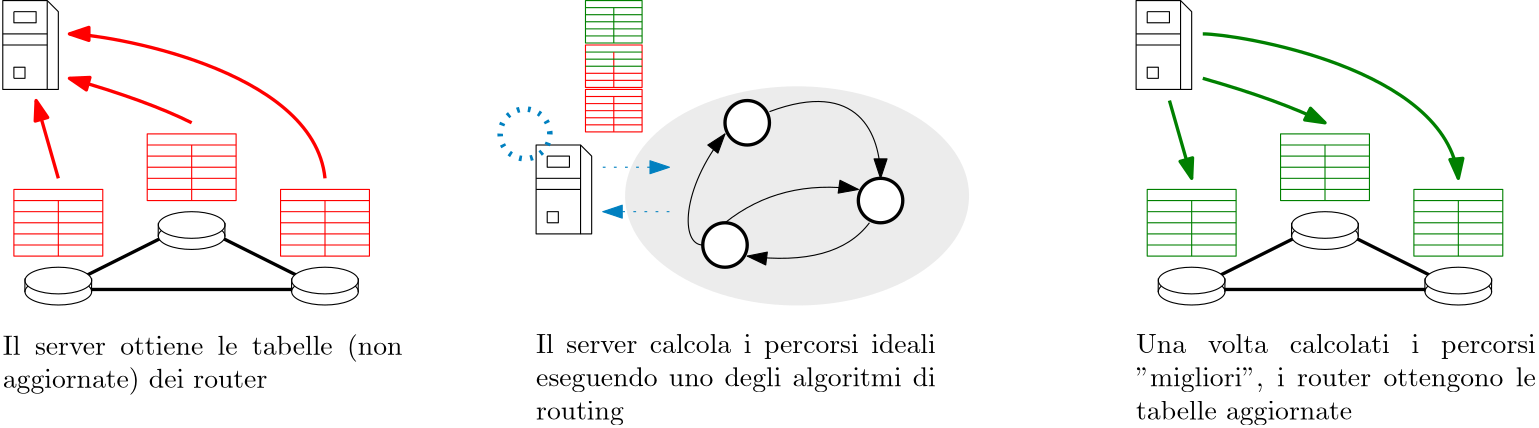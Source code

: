 <?xml version="1.0"?>
<!DOCTYPE ipe SYSTEM "ipe.dtd">
<ipe version="70218" creator="Ipe 7.2.28">
<info created="D:20240425203830" modified="D:20240425204457"/>
<ipestyle name="basic">
<symbol name="arrow/arc(spx)">
<path stroke="sym-stroke" fill="sym-stroke" pen="sym-pen">
0 0 m
-1 0.333 l
-1 -0.333 l
h
</path>
</symbol>
<symbol name="arrow/farc(spx)">
<path stroke="sym-stroke" fill="white" pen="sym-pen">
0 0 m
-1 0.333 l
-1 -0.333 l
h
</path>
</symbol>
<symbol name="arrow/ptarc(spx)">
<path stroke="sym-stroke" fill="sym-stroke" pen="sym-pen">
0 0 m
-1 0.333 l
-0.8 0 l
-1 -0.333 l
h
</path>
</symbol>
<symbol name="arrow/fptarc(spx)">
<path stroke="sym-stroke" fill="white" pen="sym-pen">
0 0 m
-1 0.333 l
-0.8 0 l
-1 -0.333 l
h
</path>
</symbol>
<symbol name="mark/circle(sx)" transformations="translations">
<path fill="sym-stroke">
0.6 0 0 0.6 0 0 e
0.4 0 0 0.4 0 0 e
</path>
</symbol>
<symbol name="mark/disk(sx)" transformations="translations">
<path fill="sym-stroke">
0.6 0 0 0.6 0 0 e
</path>
</symbol>
<symbol name="mark/fdisk(sfx)" transformations="translations">
<group>
<path fill="sym-fill">
0.5 0 0 0.5 0 0 e
</path>
<path fill="sym-stroke" fillrule="eofill">
0.6 0 0 0.6 0 0 e
0.4 0 0 0.4 0 0 e
</path>
</group>
</symbol>
<symbol name="mark/box(sx)" transformations="translations">
<path fill="sym-stroke" fillrule="eofill">
-0.6 -0.6 m
0.6 -0.6 l
0.6 0.6 l
-0.6 0.6 l
h
-0.4 -0.4 m
0.4 -0.4 l
0.4 0.4 l
-0.4 0.4 l
h
</path>
</symbol>
<symbol name="mark/square(sx)" transformations="translations">
<path fill="sym-stroke">
-0.6 -0.6 m
0.6 -0.6 l
0.6 0.6 l
-0.6 0.6 l
h
</path>
</symbol>
<symbol name="mark/fsquare(sfx)" transformations="translations">
<group>
<path fill="sym-fill">
-0.5 -0.5 m
0.5 -0.5 l
0.5 0.5 l
-0.5 0.5 l
h
</path>
<path fill="sym-stroke" fillrule="eofill">
-0.6 -0.6 m
0.6 -0.6 l
0.6 0.6 l
-0.6 0.6 l
h
-0.4 -0.4 m
0.4 -0.4 l
0.4 0.4 l
-0.4 0.4 l
h
</path>
</group>
</symbol>
<symbol name="mark/cross(sx)" transformations="translations">
<group>
<path fill="sym-stroke">
-0.43 -0.57 m
0.57 0.43 l
0.43 0.57 l
-0.57 -0.43 l
h
</path>
<path fill="sym-stroke">
-0.43 0.57 m
0.57 -0.43 l
0.43 -0.57 l
-0.57 0.43 l
h
</path>
</group>
</symbol>
<symbol name="arrow/fnormal(spx)">
<path stroke="sym-stroke" fill="white" pen="sym-pen">
0 0 m
-1 0.333 l
-1 -0.333 l
h
</path>
</symbol>
<symbol name="arrow/pointed(spx)">
<path stroke="sym-stroke" fill="sym-stroke" pen="sym-pen">
0 0 m
-1 0.333 l
-0.8 0 l
-1 -0.333 l
h
</path>
</symbol>
<symbol name="arrow/fpointed(spx)">
<path stroke="sym-stroke" fill="white" pen="sym-pen">
0 0 m
-1 0.333 l
-0.8 0 l
-1 -0.333 l
h
</path>
</symbol>
<symbol name="arrow/linear(spx)">
<path stroke="sym-stroke" pen="sym-pen">
-1 0.333 m
0 0 l
-1 -0.333 l
</path>
</symbol>
<symbol name="arrow/fdouble(spx)">
<path stroke="sym-stroke" fill="white" pen="sym-pen">
0 0 m
-1 0.333 l
-1 -0.333 l
h
-1 0 m
-2 0.333 l
-2 -0.333 l
h
</path>
</symbol>
<symbol name="arrow/double(spx)">
<path stroke="sym-stroke" fill="sym-stroke" pen="sym-pen">
0 0 m
-1 0.333 l
-1 -0.333 l
h
-1 0 m
-2 0.333 l
-2 -0.333 l
h
</path>
</symbol>
<symbol name="arrow/mid-normal(spx)">
<path stroke="sym-stroke" fill="sym-stroke" pen="sym-pen">
0.5 0 m
-0.5 0.333 l
-0.5 -0.333 l
h
</path>
</symbol>
<symbol name="arrow/mid-fnormal(spx)">
<path stroke="sym-stroke" fill="white" pen="sym-pen">
0.5 0 m
-0.5 0.333 l
-0.5 -0.333 l
h
</path>
</symbol>
<symbol name="arrow/mid-pointed(spx)">
<path stroke="sym-stroke" fill="sym-stroke" pen="sym-pen">
0.5 0 m
-0.5 0.333 l
-0.3 0 l
-0.5 -0.333 l
h
</path>
</symbol>
<symbol name="arrow/mid-fpointed(spx)">
<path stroke="sym-stroke" fill="white" pen="sym-pen">
0.5 0 m
-0.5 0.333 l
-0.3 0 l
-0.5 -0.333 l
h
</path>
</symbol>
<symbol name="arrow/mid-double(spx)">
<path stroke="sym-stroke" fill="sym-stroke" pen="sym-pen">
1 0 m
0 0.333 l
0 -0.333 l
h
0 0 m
-1 0.333 l
-1 -0.333 l
h
</path>
</symbol>
<symbol name="arrow/mid-fdouble(spx)">
<path stroke="sym-stroke" fill="white" pen="sym-pen">
1 0 m
0 0.333 l
0 -0.333 l
h
0 0 m
-1 0.333 l
-1 -0.333 l
h
</path>
</symbol>
<anglesize name="22.5 deg" value="22.5"/>
<anglesize name="30 deg" value="30"/>
<anglesize name="45 deg" value="45"/>
<anglesize name="60 deg" value="60"/>
<anglesize name="90 deg" value="90"/>
<arrowsize name="large" value="10"/>
<arrowsize name="small" value="5"/>
<arrowsize name="tiny" value="3"/>
<color name="blue" value="0 0 1"/>
<color name="brown" value="0.647 0.165 0.165"/>
<color name="darkblue" value="0 0 0.545"/>
<color name="darkcyan" value="0 0.545 0.545"/>
<color name="darkgray" value="0.663"/>
<color name="darkgreen" value="0 0.392 0"/>
<color name="darkmagenta" value="0.545 0 0.545"/>
<color name="darkorange" value="1 0.549 0"/>
<color name="darkred" value="0.545 0 0"/>
<color name="gold" value="1 0.843 0"/>
<color name="gray" value="0.745"/>
<color name="green" value="0 1 0"/>
<color name="lightblue" value="0.678 0.847 0.902"/>
<color name="lightcyan" value="0.878 1 1"/>
<color name="lightgray" value="0.827"/>
<color name="lightgreen" value="0.565 0.933 0.565"/>
<color name="lightyellow" value="1 1 0.878"/>
<color name="navy" value="0 0 0.502"/>
<color name="orange" value="1 0.647 0"/>
<color name="pink" value="1 0.753 0.796"/>
<color name="purple" value="0.627 0.125 0.941"/>
<color name="red" value="1 0 0"/>
<color name="seagreen" value="0.18 0.545 0.341"/>
<color name="turquoise" value="0.251 0.878 0.816"/>
<color name="violet" value="0.933 0.51 0.933"/>
<color name="yellow" value="1 1 0"/>
<dashstyle name="dash dot dotted" value="[4 2 1 2 1 2] 0"/>
<dashstyle name="dash dotted" value="[4 2 1 2] 0"/>
<dashstyle name="dashed" value="[4] 0"/>
<dashstyle name="dotted" value="[1 3] 0"/>
<gridsize name="10 pts (~3.5 mm)" value="10"/>
<gridsize name="14 pts (~5 mm)" value="14"/>
<gridsize name="16 pts (~6 mm)" value="16"/>
<gridsize name="20 pts (~7 mm)" value="20"/>
<gridsize name="28 pts (~10 mm)" value="28"/>
<gridsize name="32 pts (~12 mm)" value="32"/>
<gridsize name="4 pts" value="4"/>
<gridsize name="56 pts (~20 mm)" value="56"/>
<gridsize name="8 pts (~3 mm)" value="8"/>
<opacity name="10%" value="0.1"/>
<opacity name="30%" value="0.3"/>
<opacity name="50%" value="0.5"/>
<opacity name="75%" value="0.75"/>
<pen name="fat" value="1.2"/>
<pen name="heavier" value="0.8"/>
<pen name="ultrafat" value="2"/>
<symbolsize name="large" value="5"/>
<symbolsize name="small" value="2"/>
<symbolsize name="tiny" value="1.1"/>
<textsize name="Huge" value="\Huge"/>
<textsize name="LARGE" value="\LARGE"/>
<textsize name="Large" value="\Large"/>
<textsize name="footnote" value="\footnotesize"/>
<textsize name="huge" value="\huge"/>
<textsize name="large" value="\large"/>
<textsize name="script" value="\scriptsize"/>
<textsize name="small" value="\small"/>
<textsize name="tiny" value="\tiny"/>
<textstyle name="center" begin="\begin{center}" end="\end{center}"/>
<textstyle name="item" begin="\begin{itemize}\item{}" end="\end{itemize}"/>
<textstyle name="itemize" begin="\begin{itemize}" end="\end{itemize}"/>
<tiling name="falling" angle="-60" step="4" width="1"/>
<tiling name="rising" angle="30" step="4" width="1"/>
</ipestyle>
<page>
<layer name="alpha"/>
<view layers="alpha" active="alpha"/>
<path layer="alpha" matrix="1 0 0 1 -88 100" stroke="0" fill="white">
112 736 m
116 732 l
116 704 l
112 704 l
</path>
<path matrix="1 0 0 1 -88 100" stroke="0" fill="white">
96 736 m
96 704 l
112 704 l
112 736 l
h
</path>
<path matrix="1 0 0 1 -88 100" stroke="0" fill="white">
100 732 m
108 732 l
108 728 l
100 728 l
100 732 l
</path>
<path matrix="1 0 0 1 -88 100" stroke="0" fill="white">
96 724 m
112 724 l
</path>
<path matrix="1 0 0 1 -88 100" stroke="0" fill="white">
96 720 m
112 720 l
</path>
<path matrix="1 0 0 1 -88 100" stroke="0" fill="white">
100 708 m
100 712 l
104 712 l
104 708 l
100 708 l
</path>
<path matrix="1 0 0 1 -120 4" stroke="0" pen="fat">
148 728 m
244 728 l
196 752 l
148 728 l
</path>
<path matrix="1 0 0 0.4 -124 433.6" stroke="black" fill="1">
12 0 0 12 152 744 e
</path>
<path matrix="1 0 0 0.4 -124 437.6" stroke="black" fill="1">
12 0 0 12 152 744 e
</path>
<path matrix="1 0 0 1 -124 -16" stroke="black" fill="white">
140 752 m
139.936 746.988 l
</path>
<path matrix="1 0 0 1 -100 -16" stroke="black" fill="white">
140 752 m
139.936 746.988 l
</path>
<path matrix="1 0 0 0.4 -76 453.6" stroke="black" fill="1">
12 0 0 12 152 744 e
</path>
<path matrix="1 0 0 0.4 -76 457.6" stroke="black" fill="1">
12 0 0 12 152 744 e
</path>
<path matrix="1 0 0 1 -76 4" stroke="black" fill="white">
140 752 m
139.936 746.988 l
</path>
<path matrix="1 0 0 1 -52 4" stroke="black" fill="white">
140 752 m
139.936 746.988 l
</path>
<path matrix="1 0 0 0.4 -28 433.6" stroke="black" fill="1">
12 0 0 12 152 744 e
</path>
<path matrix="1 0 0 0.4 -28 437.6" stroke="black" fill="1">
12 0 0 12 152 744 e
</path>
<path matrix="1 0 0 1 -28 -16" stroke="black" fill="white">
140 752 m
139.936 746.988 l
</path>
<path matrix="1 0 0 1 -4 -16" stroke="black" fill="white">
140 752 m
139.936 746.988 l
</path>
<path matrix="1 0 0 1 -148 64" stroke="1 0 0" fill="1">
160 704 m
160 680 l
192 680 l
192 704 l
h
</path>
<path matrix="1 0 0 1 -148 64" stroke="1 0 0" fill="1">
160 700 m
192 700 l
</path>
<path matrix="1 0 0 1 -148 64" stroke="1 0 0" fill="1">
176 700 m
176 680 l
</path>
<path matrix="1 0 0 1 -148 64" stroke="1 0 0" fill="1">
160 696 m
192 696 l
</path>
<path matrix="1 0 0 1 -148 64" stroke="1 0 0" fill="1">
160 692 m
192 692 l
</path>
<path matrix="1 0 0 1 -148 64" stroke="1 0 0" fill="1">
160 688 m
192 688 l
</path>
<path matrix="1 0 0 1 -148 64" stroke="1 0 0" fill="1">
160 684 m
192 684 l
</path>
<path matrix="1 0 0 1 -100 84" stroke="1 0 0" fill="1">
160 704 m
160 680 l
192 680 l
192 704 l
h
</path>
<path matrix="1 0 0 1 -100 84" stroke="1 0 0" fill="1">
160 700 m
192 700 l
</path>
<path matrix="1 0 0 1 -100 84" stroke="1 0 0" fill="1">
176 700 m
176 680 l
</path>
<path matrix="1 0 0 1 -100 84" stroke="1 0 0" fill="1">
160 696 m
192 696 l
</path>
<path matrix="1 0 0 1 -100 84" stroke="1 0 0" fill="1">
160 692 m
192 692 l
</path>
<path matrix="1 0 0 1 -100 84" stroke="1 0 0" fill="1">
160 688 m
192 688 l
</path>
<path matrix="1 0 0 1 -100 84" stroke="1 0 0" fill="1">
160 684 m
192 684 l
</path>
<path matrix="1 0 0 1 -52 64" stroke="1 0 0" fill="1">
160 704 m
160 680 l
192 680 l
192 704 l
h
</path>
<path matrix="1 0 0 1 -52 64" stroke="1 0 0" fill="1">
160 700 m
192 700 l
</path>
<path matrix="1 0 0 1 -52 64" stroke="1 0 0" fill="1">
176 700 m
176 680 l
</path>
<path matrix="1 0 0 1 -52 64" stroke="1 0 0" fill="1">
160 696 m
192 696 l
</path>
<path matrix="1 0 0 1 -52 64" stroke="1 0 0" fill="1">
160 692 m
192 692 l
</path>
<path matrix="1 0 0 1 -52 64" stroke="1 0 0" fill="1">
160 688 m
192 688 l
</path>
<path matrix="1 0 0 1 -52 64" stroke="1 0 0" fill="1">
160 684 m
192 684 l
</path>
<path matrix="1 0 0 1 -120 4" stroke="1 0 0" pen="fat" arrow="normal/normal">
148 768 m
140 796 l
</path>
<path matrix="1 0 0 1 -120 4" stroke="1 0 0" pen="fat" arrow="normal/normal">
196 788 m
180 796
152 804 c
</path>
<path matrix="1 0 0 1 -120 4" stroke="1 0 0" pen="fat" arrow="normal/normal">
244 768 m
240 808
164 820
152 820 c
</path>
<text matrix="1 0 0 1 -120 12" transformations="translations" pos="128 704" stroke="0" type="minipage" width="144" height="13.448" depth="8.47" valign="top"> Il server ottiene le tabelle (non aggiornate) dei router</text>
<path matrix="1 0 0 1 320 100" stroke="0" fill="white">
112 736 m
116 732 l
116 704 l
112 704 l
</path>
<path matrix="1 0 0 1 320 100" stroke="0" fill="white">
96 736 m
96 704 l
112 704 l
112 736 l
h
</path>
<path matrix="1 0 0 1 320 100" stroke="0" fill="white">
100 732 m
108 732 l
108 728 l
100 728 l
100 732 l
</path>
<path matrix="1 0 0 1 320 100" stroke="0" fill="white">
96 724 m
112 724 l
</path>
<path matrix="1 0 0 1 320 100" stroke="0" fill="white">
96 720 m
112 720 l
</path>
<path matrix="1 0 0 1 320 100" stroke="0" fill="white">
100 708 m
100 712 l
104 712 l
104 708 l
100 708 l
</path>
<path matrix="1 0 0 1 288 4" stroke="0" pen="fat">
148 728 m
244 728 l
196 752 l
148 728 l
</path>
<path matrix="1 0 0 0.4 284 433.6" stroke="black" fill="1">
12 0 0 12 152 744 e
</path>
<path matrix="1 0 0 0.4 284 437.6" stroke="black" fill="1">
12 0 0 12 152 744 e
</path>
<path matrix="1 0 0 1 284 -16" stroke="black" fill="white">
140 752 m
139.936 746.988 l
</path>
<path matrix="1 0 0 1 308 -16" stroke="black" fill="white">
140 752 m
139.936 746.988 l
</path>
<path matrix="1 0 0 0.4 332 453.6" stroke="black" fill="1">
12 0 0 12 152 744 e
</path>
<path matrix="1 0 0 0.4 332 457.6" stroke="black" fill="1">
12 0 0 12 152 744 e
</path>
<path matrix="1 0 0 1 332 4" stroke="black" fill="white">
140 752 m
139.936 746.988 l
</path>
<path matrix="1 0 0 1 356 4" stroke="black" fill="white">
140 752 m
139.936 746.988 l
</path>
<path matrix="1 0 0 0.4 380 433.6" stroke="black" fill="1">
12 0 0 12 152 744 e
</path>
<path matrix="1 0 0 0.4 380 437.6" stroke="black" fill="1">
12 0 0 12 152 744 e
</path>
<path matrix="1 0 0 1 380 -16" stroke="black" fill="white">
140 752 m
139.936 746.988 l
</path>
<path matrix="1 0 0 1 404 -16" stroke="black" fill="white">
140 752 m
139.936 746.988 l
</path>
<path matrix="1 0 0 1 260 64" stroke="0 0.502 0" fill="1">
160 704 m
160 680 l
192 680 l
192 704 l
h
</path>
<path matrix="1 0 0 1 260 64" stroke="0 0.502 0" fill="1">
160 700 m
192 700 l
</path>
<path matrix="1 0 0 1 260 64" stroke="0 0.502 0" fill="1">
176 700 m
176 680 l
</path>
<path matrix="1 0 0 1 260 64" stroke="0 0.502 0" fill="1">
160 696 m
192 696 l
</path>
<path matrix="1 0 0 1 260 64" stroke="0 0.502 0" fill="1">
160 692 m
192 692 l
</path>
<path matrix="1 0 0 1 260 64" stroke="0 0.502 0" fill="1">
160 688 m
192 688 l
</path>
<path matrix="1 0 0 1 260 64" stroke="0 0.502 0" fill="1">
160 684 m
192 684 l
</path>
<path matrix="1 0 0 1 308 84" stroke="0 0.502 0" fill="1">
160 704 m
160 680 l
192 680 l
192 704 l
h
</path>
<path matrix="1 0 0 1 308 84" stroke="0 0.502 0" fill="1">
160 700 m
192 700 l
</path>
<path matrix="1 0 0 1 308 84" stroke="0 0.502 0" fill="1">
176 700 m
176 680 l
</path>
<path matrix="1 0 0 1 308 84" stroke="0 0.502 0" fill="1">
160 696 m
192 696 l
</path>
<path matrix="1 0 0 1 308 84" stroke="0 0.502 0" fill="1">
160 692 m
192 692 l
</path>
<path matrix="1 0 0 1 308 84" stroke="0 0.502 0" fill="1">
160 688 m
192 688 l
</path>
<path matrix="1 0 0 1 308 84" stroke="0 0.502 0" fill="1">
160 684 m
192 684 l
</path>
<path matrix="1 0 0 1 356 64" stroke="0 0.502 0" fill="1">
160 704 m
160 680 l
192 680 l
192 704 l
h
</path>
<path matrix="1 0 0 1 356 64" stroke="0 0.502 0" fill="1">
160 700 m
192 700 l
</path>
<path matrix="1 0 0 1 356 64" stroke="0 0.502 0" fill="1">
176 700 m
176 680 l
</path>
<path matrix="1 0 0 1 356 64" stroke="0 0.502 0" fill="1">
160 696 m
192 696 l
</path>
<path matrix="1 0 0 1 356 64" stroke="0 0.502 0" fill="1">
160 692 m
192 692 l
</path>
<path matrix="1 0 0 1 356 64" stroke="0 0.502 0" fill="1">
160 688 m
192 688 l
</path>
<path matrix="1 0 0 1 356 64" stroke="0 0.502 0" fill="1">
160 684 m
192 684 l
</path>
<path matrix="1 0 0 1 288 4" stroke="0 0.502 0" pen="fat" rarrow="normal/normal">
148 768 m
140 796 l
</path>
<path matrix="1 0 0 1 288 4" stroke="0 0.502 0" pen="fat" rarrow="normal/normal">
196 788 m
180 796
152 804 c
</path>
<path matrix="1 0 0 1 288 4" stroke="0 0.502 0" pen="fat" rarrow="normal/normal">
244 768 m
240 808
164 820
152 820 c
</path>
<text matrix="1 0 0 1 288 12" transformations="translations" pos="128 704" stroke="0" type="minipage" width="144" height="18.866" depth="13.9" valign="top">Una volta calcolati i percorsi &quot;migliori&quot;, i router ottengono le tabelle aggiornate</text>
<text matrix="1 0 0 1 72 12" transformations="translations" pos="128 704" stroke="0" type="minipage" width="144" height="18.866" depth="13.9" valign="top">Il server calcola i percorsi ideali eseguendo uno degli 
algoritmi di routing</text>
<path matrix="1 0 0 1 104 48" stroke="0" fill="white">
112 736 m
116 732 l
116 704 l
112 704 l
</path>
<path matrix="1 0 0 1 104 48" stroke="0" fill="white">
96 736 m
96 704 l
112 704 l
112 736 l
h
</path>
<path matrix="1 0 0 1 104 48" stroke="0" fill="white">
100 732 m
108 732 l
108 728 l
100 728 l
100 732 l
</path>
<path matrix="1 0 0 1 104 48" stroke="0" fill="white">
96 724 m
112 724 l
</path>
<path matrix="1 0 0 1 104 48" stroke="0" fill="white">
96 720 m
112 720 l
</path>
<path matrix="1 0 0 1 104 48" stroke="0" fill="white">
100 708 m
100 712 l
104 712 l
104 708 l
100 708 l
</path>
<path matrix="1.27119 0.51157 -0.802855 0.809986 624.986 51.3487" fill="0.753" opacity="30%" stroke-opacity="opaque">
41.1825 0 0 41.1825 212 748 e
</path>
<path matrix="0.636801 0 0 0.636801 115.885 355.692" stroke="1 0 0" fill="1">
160 704 m
160 680 l
192 680 l
192 704 l
h
</path>
<path matrix="0.636801 0 0 0.636801 115.885 355.692" stroke="1 0 0" fill="1">
160 700 m
192 700 l
</path>
<path matrix="0.636801 0 0 0.636801 115.885 355.692" stroke="1 0 0" fill="1">
176 700 m
176 680 l
</path>
<path matrix="0.636801 0 0 0.636801 115.885 355.692" stroke="1 0 0" fill="1">
160 696 m
192 696 l
</path>
<path matrix="0.636801 0 0 0.636801 115.885 355.692" stroke="1 0 0" fill="1">
160 692 m
192 692 l
</path>
<path matrix="0.636801 0 0 0.636801 115.885 355.692" stroke="1 0 0" fill="1">
160 688 m
192 688 l
</path>
<path matrix="0.636801 0 0 0.636801 115.885 355.692" stroke="1 0 0" fill="1">
160 684 m
192 684 l
</path>
<path matrix="1 0 0 1 24 56" stroke="0 0.502 0.753" dash="dotted" arrow="normal/normal" opacity="30%" stroke-opacity="opaque">
200 720 m
224 720 l
</path>
<path matrix="1 0 0 1 24 56" stroke="0 0.502 0.753" dash="dotted" arrow="normal/normal" opacity="30%" stroke-opacity="opaque">
224 704 m
200 704 l
</path>
<path matrix="1 0 0 1 24 56" stroke="0 0.502 0.753" dash="dotted" pen="ultrafat" opacity="30%" stroke-opacity="opaque">
8.94427 0 0 8.94427 172 732 e
</path>
<path matrix="0.636801 0 0 0.636801 115.885 371.692" stroke="1 0 0" fill="1">
160 704 m
160 680 l
192 680 l
192 704 l
h
</path>
<path matrix="0.636801 0 0 0.636801 115.885 371.692" stroke="0 0.502 0" fill="1">
160 700 m
192 700 l
</path>
<path matrix="0.636801 0 0 0.636801 115.885 371.692" stroke="1 0 0" fill="1">
176 700 m
176 680 l
</path>
<path matrix="0.636801 0 0 0.636801 115.885 371.692" stroke="0 0.502 0" fill="1">
160 696 m
192 696 l
</path>
<path matrix="0.636801 0 0 0.636801 115.885 371.692" stroke="0 0.502 0" fill="1">
160 692 m
192 692 l
</path>
<path matrix="0.636801 0 0 0.636801 115.885 371.692" stroke="1 0 0" fill="1">
160 688 m
192 688 l
</path>
<path matrix="0.636801 0 0 0.636801 115.885 371.692" stroke="1 0 0" fill="1">
160 684 m
192 684 l
</path>
<path matrix="0.636801 0 0 0.636801 115.885 387.692" stroke="0 0.502 0" fill="1">
160 704 m
160 680 l
192 680 l
192 704 l
h
</path>
<path matrix="0.636801 0 0 0.636801 115.885 387.692" stroke="0 0.502 0" fill="1">
160 700 m
192 700 l
</path>
<path matrix="0.636801 0 0 0.636801 115.885 387.692" stroke="0 0.502 0" fill="1">
176 700 m
176 680 l
</path>
<path matrix="0.636801 0 0 0.636801 115.885 387.692" stroke="0 0.502 0" fill="1">
160 696 m
192 696 l
</path>
<path matrix="0.636801 0 0 0.636801 115.885 387.692" stroke="0 0.502 0" fill="1">
160 692 m
192 692 l
</path>
<path matrix="0.636801 0 0 0.636801 115.885 387.692" stroke="0 0.502 0" fill="1">
160 688 m
192 688 l
</path>
<path matrix="0.636801 0 0 0.636801 115.885 387.692" stroke="0 0.502 0" fill="1">
160 684 m
192 684 l
</path>
<path stroke="0" fill="1" pen="fat">
8 0 0 8 268 748 e
</path>
<path matrix="1 0 0 1 8 44" stroke="0" fill="1" pen="fat">
8 0 0 8 268 748 e
</path>
<path matrix="1 0 0 1 56 16" stroke="0" fill="1" pen="fat">
8 0 0 8 268 748 e
</path>
<path stroke="0" arrow="normal/normal">
268 756 m
288 772
316 768 c
</path>
<path stroke="0" rarrow="normal/normal">
276 744 m
308 740
320 756 c
</path>
<path stroke="0" arrow="normal/normal">
260 748 m
252 748
252 768
268 788 c
</path>
<path stroke="0" arrow="normal/normal">
284 796 m
316 808
324 788
324 772 c
</path>
</page>
</ipe>
